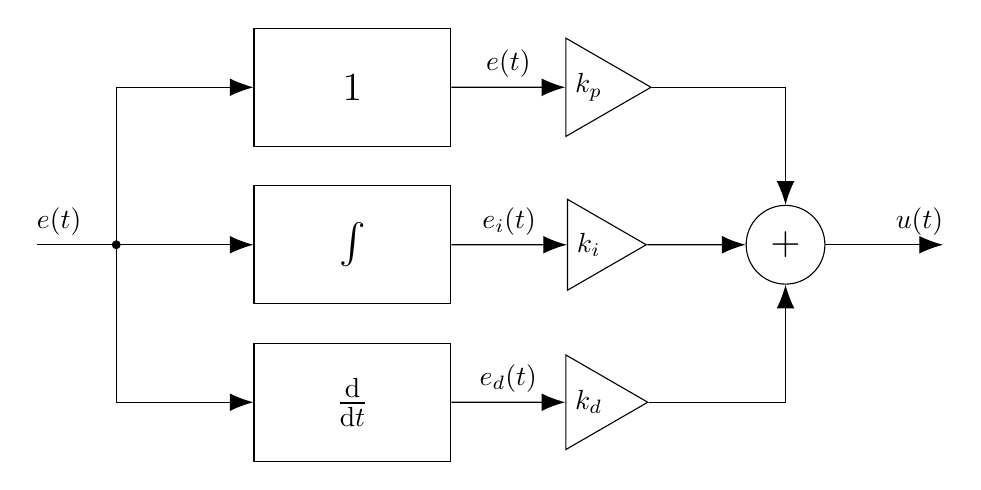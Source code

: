 \begin{tikzpicture}
\usetikzlibrary{shapes}
\tikzset{
    gain/.style     = {isosceles triangle, minimum height = 3em,
        isosceles triangle apex angle=60}
}

\node[gain,draw,align=center,minimum width=1cm,minimum height=1cm] (kp) at (3,2) {$k_p$};
\node[gain,draw,align=center,minimum width=1cm,minimum height=1cm] (ki) at (3,0) {$k_i$};
\node[gain,draw,align=center,minimum width=1cm,minimum height=1cm] (kd) at (3,-2) {$k_d$};

\node[rectangle,draw,align=center,minimum width=2.5cm,minimum height=1.5cm] (p) at (0,2) {\Large $1$};
\node[rectangle,draw,align=center,minimum width=2.5cm,minimum height=1.5cm] (i) at (0,0) {\Large $\int$};
\node[rectangle,draw,align=center,minimum width=2.5cm,minimum height=1.5cm] (d) at (0,-2) {\Large $\frac{\text{d}}{\text{d}t}$};

\node[circle,draw,align=center,minimum width=1cm] (sum) at (5.5,0) {\Large $+$};


\draw[-{Latex[length=3mm]}] (i)+(-4,0) -- node[pos=0.1,anchor=south] {$e(t)$} (i);
\draw[-{Latex[length=3mm]}] (i)+(-3,0) |- (p);
\draw[-{Latex[length=3mm]}] (i)+(-3,0)  |- node[fill,circle,minimum width=0.75ex,inner sep=0,pos=0] {} (d);

\draw[-{Latex[length=3mm]}] (p) -- node[pos=0.5,anchor=south] {$e(t)$} (kp);
\draw[-{Latex[length=3mm]}] (i) -- node[pos=0.5,anchor=south] {$e_i(t)$} (ki);
\draw[-{Latex[length=3mm]}] (d) -- node[pos=0.5,anchor=south] {$e_d(t)$} (kd);
\draw[-{Latex[length=3mm]}] (kp) -|  (sum);
\draw[-{Latex[length=3mm]}] (ki) --  (sum);
\draw[-{Latex[length=3mm]}] (kd) -|  (sum);
\draw[{Latex[length=3mm]}-] (sum)+(2,0) -- node[pos=0.2,anchor=south] {$u(t)$} (sum);

%\draw[-{Latex[length=3mm]}] (sum2)+(1,0) |-  node[fill,circle,minimum width=0.75ex,inner sep=0,pos=0] {} (f); %todo
\end{tikzpicture}